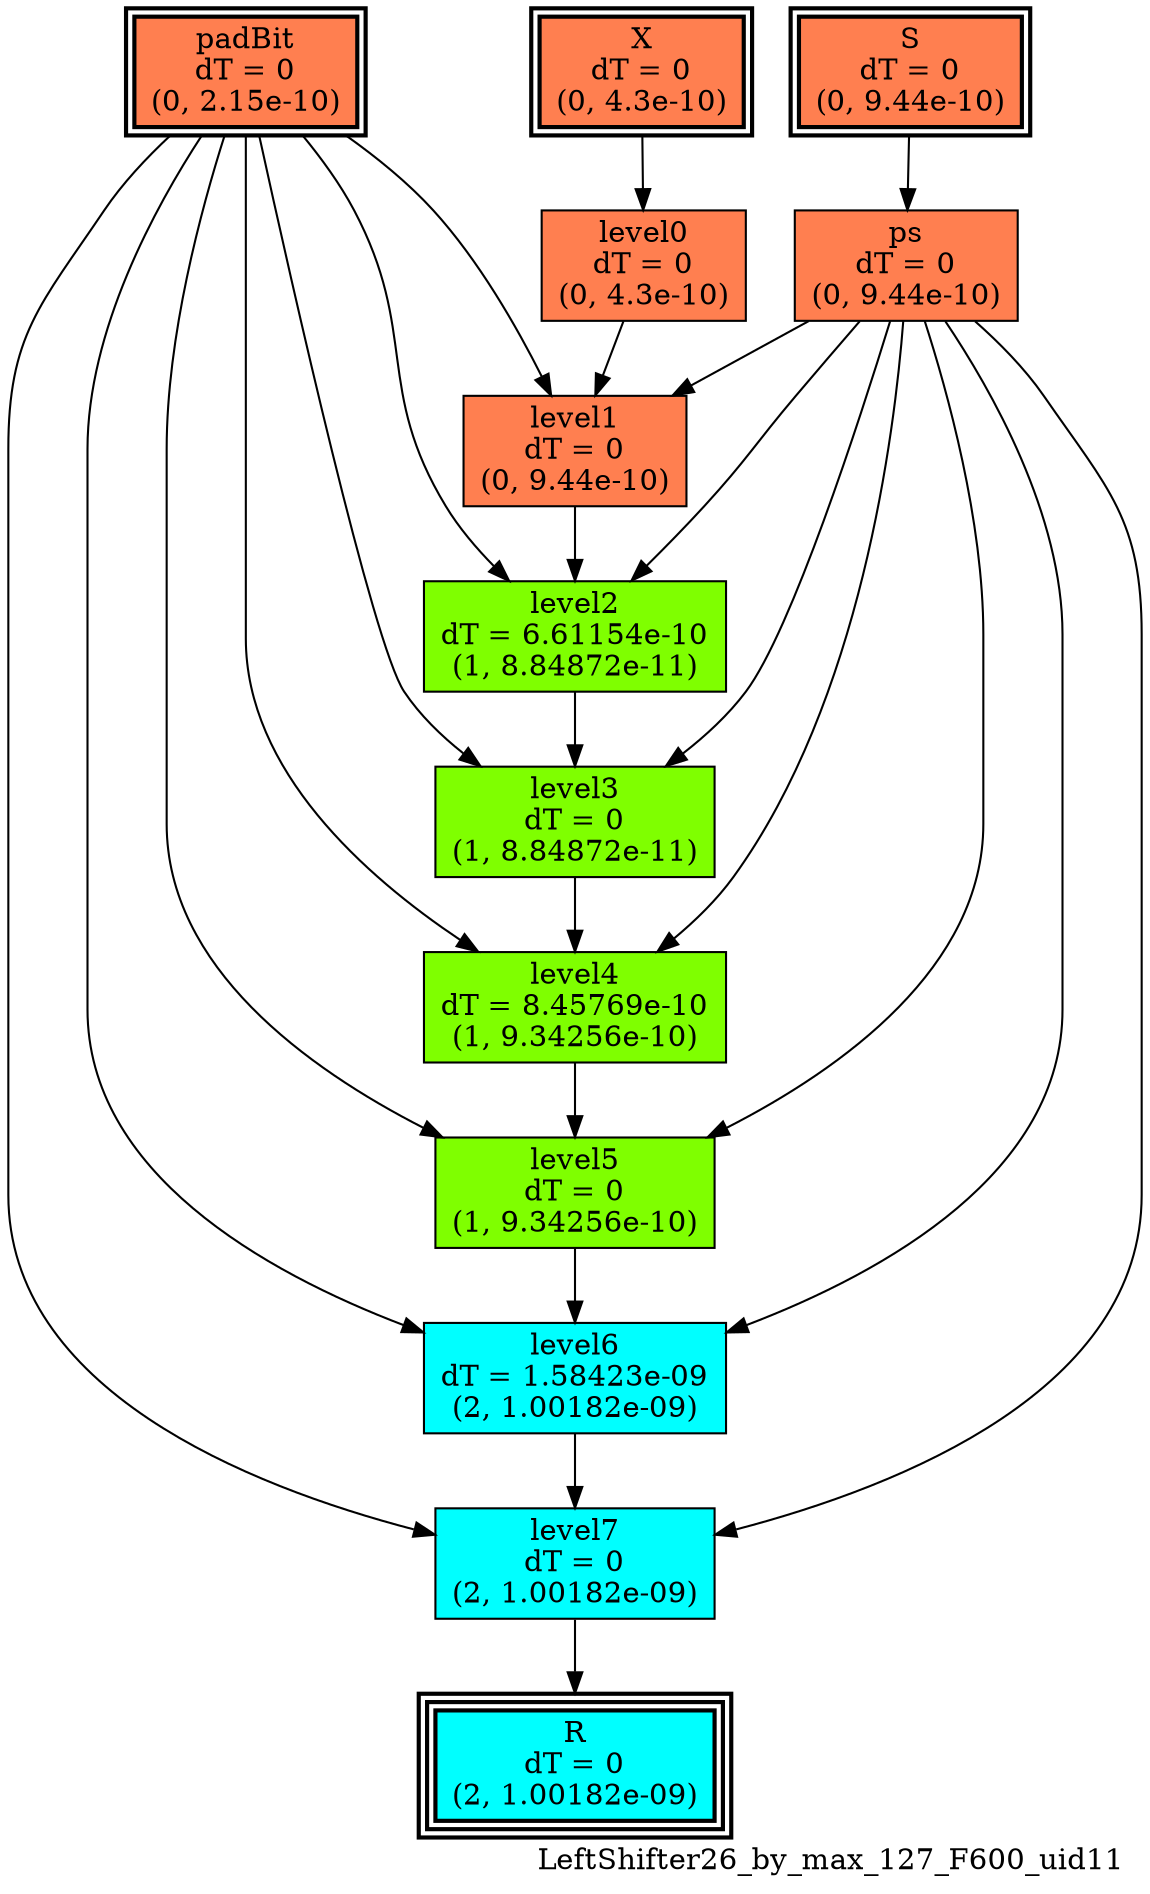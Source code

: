digraph LeftShifter26_by_max_127_F600_uid11
{
	//graph drawing options
	label=LeftShifter26_by_max_127_F600_uid11;
	labelloc=bottom;
	labeljust=right;
	ratio=auto;
	nodesep=0.25;
	ranksep=0.5;

	//input/output signals of operator LeftShifter26_by_max_127_F600_uid11
	X__LeftShifter26_by_max_127_F600_uid11 [ label="X\ndT = 0\n(0, 4.3e-10)", shape=box, color=black, style="bold, filled", fillcolor=coral, peripheries=2 ];
	S__LeftShifter26_by_max_127_F600_uid11 [ label="S\ndT = 0\n(0, 9.44e-10)", shape=box, color=black, style="bold, filled", fillcolor=coral, peripheries=2 ];
	padBit__LeftShifter26_by_max_127_F600_uid11 [ label="padBit\ndT = 0\n(0, 2.15e-10)", shape=box, color=black, style="bold, filled", fillcolor=coral, peripheries=2 ];
	R__LeftShifter26_by_max_127_F600_uid11 [ label="R\ndT = 0\n(2, 1.00182e-09)", shape=box, color=black, style="bold, filled", fillcolor=cyan, peripheries=3 ];
	{rank=same X__LeftShifter26_by_max_127_F600_uid11, S__LeftShifter26_by_max_127_F600_uid11, padBit__LeftShifter26_by_max_127_F600_uid11};
	{rank=same R__LeftShifter26_by_max_127_F600_uid11};
	//internal signals of operator LeftShifter26_by_max_127_F600_uid11
	ps__LeftShifter26_by_max_127_F600_uid11 [ label="ps\ndT = 0\n(0, 9.44e-10)", shape=box, color=black, style=filled, fillcolor=coral, peripheries=1 ];
	level0__LeftShifter26_by_max_127_F600_uid11 [ label="level0\ndT = 0\n(0, 4.3e-10)", shape=box, color=black, style=filled, fillcolor=coral, peripheries=1 ];
	level1__LeftShifter26_by_max_127_F600_uid11 [ label="level1\ndT = 0\n(0, 9.44e-10)", shape=box, color=black, style=filled, fillcolor=coral, peripheries=1 ];
	level2__LeftShifter26_by_max_127_F600_uid11 [ label="level2\ndT = 6.61154e-10\n(1, 8.84872e-11)", shape=box, color=black, style=filled, fillcolor=chartreuse, peripheries=1 ];
	level3__LeftShifter26_by_max_127_F600_uid11 [ label="level3\ndT = 0\n(1, 8.84872e-11)", shape=box, color=black, style=filled, fillcolor=chartreuse, peripheries=1 ];
	level4__LeftShifter26_by_max_127_F600_uid11 [ label="level4\ndT = 8.45769e-10\n(1, 9.34256e-10)", shape=box, color=black, style=filled, fillcolor=chartreuse, peripheries=1 ];
	level5__LeftShifter26_by_max_127_F600_uid11 [ label="level5\ndT = 0\n(1, 9.34256e-10)", shape=box, color=black, style=filled, fillcolor=chartreuse, peripheries=1 ];
	level6__LeftShifter26_by_max_127_F600_uid11 [ label="level6\ndT = 1.58423e-09\n(2, 1.00182e-09)", shape=box, color=black, style=filled, fillcolor=cyan, peripheries=1 ];
	level7__LeftShifter26_by_max_127_F600_uid11 [ label="level7\ndT = 0\n(2, 1.00182e-09)", shape=box, color=black, style=filled, fillcolor=cyan, peripheries=1 ];

	//subcomponents of operator LeftShifter26_by_max_127_F600_uid11

	//input and internal signal connections of operator LeftShifter26_by_max_127_F600_uid11
	X__LeftShifter26_by_max_127_F600_uid11 -> level0__LeftShifter26_by_max_127_F600_uid11 [ arrowhead=normal, arrowsize=1.0, arrowtail=normal, color=black, dir=forward  ];
	S__LeftShifter26_by_max_127_F600_uid11 -> ps__LeftShifter26_by_max_127_F600_uid11 [ arrowhead=normal, arrowsize=1.0, arrowtail=normal, color=black, dir=forward  ];
	padBit__LeftShifter26_by_max_127_F600_uid11 -> level1__LeftShifter26_by_max_127_F600_uid11 [ arrowhead=normal, arrowsize=1.0, arrowtail=normal, color=black, dir=forward  ];
	padBit__LeftShifter26_by_max_127_F600_uid11 -> level2__LeftShifter26_by_max_127_F600_uid11 [ arrowhead=normal, arrowsize=1.0, arrowtail=normal, color=black, dir=forward  ];
	padBit__LeftShifter26_by_max_127_F600_uid11 -> level3__LeftShifter26_by_max_127_F600_uid11 [ arrowhead=normal, arrowsize=1.0, arrowtail=normal, color=black, dir=forward  ];
	padBit__LeftShifter26_by_max_127_F600_uid11 -> level4__LeftShifter26_by_max_127_F600_uid11 [ arrowhead=normal, arrowsize=1.0, arrowtail=normal, color=black, dir=forward  ];
	padBit__LeftShifter26_by_max_127_F600_uid11 -> level5__LeftShifter26_by_max_127_F600_uid11 [ arrowhead=normal, arrowsize=1.0, arrowtail=normal, color=black, dir=forward  ];
	padBit__LeftShifter26_by_max_127_F600_uid11 -> level6__LeftShifter26_by_max_127_F600_uid11 [ arrowhead=normal, arrowsize=1.0, arrowtail=normal, color=black, dir=forward  ];
	padBit__LeftShifter26_by_max_127_F600_uid11 -> level7__LeftShifter26_by_max_127_F600_uid11 [ arrowhead=normal, arrowsize=1.0, arrowtail=normal, color=black, dir=forward  ];
	ps__LeftShifter26_by_max_127_F600_uid11 -> level1__LeftShifter26_by_max_127_F600_uid11 [ arrowhead=normal, arrowsize=1.0, arrowtail=normal, color=black, dir=forward  ];
	ps__LeftShifter26_by_max_127_F600_uid11 -> level2__LeftShifter26_by_max_127_F600_uid11 [ arrowhead=normal, arrowsize=1.0, arrowtail=normal, color=black, dir=forward  ];
	ps__LeftShifter26_by_max_127_F600_uid11 -> level3__LeftShifter26_by_max_127_F600_uid11 [ arrowhead=normal, arrowsize=1.0, arrowtail=normal, color=black, dir=forward  ];
	ps__LeftShifter26_by_max_127_F600_uid11 -> level4__LeftShifter26_by_max_127_F600_uid11 [ arrowhead=normal, arrowsize=1.0, arrowtail=normal, color=black, dir=forward  ];
	ps__LeftShifter26_by_max_127_F600_uid11 -> level5__LeftShifter26_by_max_127_F600_uid11 [ arrowhead=normal, arrowsize=1.0, arrowtail=normal, color=black, dir=forward  ];
	ps__LeftShifter26_by_max_127_F600_uid11 -> level6__LeftShifter26_by_max_127_F600_uid11 [ arrowhead=normal, arrowsize=1.0, arrowtail=normal, color=black, dir=forward  ];
	ps__LeftShifter26_by_max_127_F600_uid11 -> level7__LeftShifter26_by_max_127_F600_uid11 [ arrowhead=normal, arrowsize=1.0, arrowtail=normal, color=black, dir=forward  ];
	level0__LeftShifter26_by_max_127_F600_uid11 -> level1__LeftShifter26_by_max_127_F600_uid11 [ arrowhead=normal, arrowsize=1.0, arrowtail=normal, color=black, dir=forward  ];
	level1__LeftShifter26_by_max_127_F600_uid11 -> level2__LeftShifter26_by_max_127_F600_uid11 [ arrowhead=normal, arrowsize=1.0, arrowtail=normal, color=black, dir=forward  ];
	level2__LeftShifter26_by_max_127_F600_uid11 -> level3__LeftShifter26_by_max_127_F600_uid11 [ arrowhead=normal, arrowsize=1.0, arrowtail=normal, color=black, dir=forward  ];
	level3__LeftShifter26_by_max_127_F600_uid11 -> level4__LeftShifter26_by_max_127_F600_uid11 [ arrowhead=normal, arrowsize=1.0, arrowtail=normal, color=black, dir=forward  ];
	level4__LeftShifter26_by_max_127_F600_uid11 -> level5__LeftShifter26_by_max_127_F600_uid11 [ arrowhead=normal, arrowsize=1.0, arrowtail=normal, color=black, dir=forward  ];
	level5__LeftShifter26_by_max_127_F600_uid11 -> level6__LeftShifter26_by_max_127_F600_uid11 [ arrowhead=normal, arrowsize=1.0, arrowtail=normal, color=black, dir=forward  ];
	level6__LeftShifter26_by_max_127_F600_uid11 -> level7__LeftShifter26_by_max_127_F600_uid11 [ arrowhead=normal, arrowsize=1.0, arrowtail=normal, color=black, dir=forward  ];
	level7__LeftShifter26_by_max_127_F600_uid11 -> R__LeftShifter26_by_max_127_F600_uid11 [ arrowhead=normal, arrowsize=1.0, arrowtail=normal, color=black, dir=forward  ];
}

